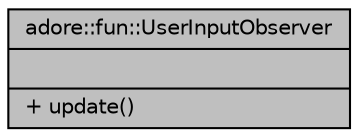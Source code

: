 digraph "adore::fun::UserInputObserver"
{
 // LATEX_PDF_SIZE
  edge [fontname="Helvetica",fontsize="10",labelfontname="Helvetica",labelfontsize="10"];
  node [fontname="Helvetica",fontsize="10",shape=record];
  Node1 [label="{adore::fun::UserInputObserver\n||+ update()\l}",height=0.2,width=0.4,color="black", fillcolor="grey75", style="filled", fontcolor="black",tooltip=" "];
}
